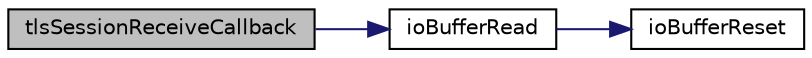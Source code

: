 digraph "tlsSessionReceiveCallback"
{
 // LATEX_PDF_SIZE
  edge [fontname="Helvetica",fontsize="10",labelfontname="Helvetica",labelfontsize="10"];
  node [fontname="Helvetica",fontsize="10",shape=record];
  rankdir="LR";
  Node1 [label="tlsSessionReceiveCallback",height=0.2,width=0.4,color="black", fillcolor="grey75", style="filled", fontcolor="black",tooltip=" "];
  Node1 -> Node2 [color="midnightblue",fontsize="10",style="solid",fontname="Helvetica"];
  Node2 [label="ioBufferRead",height=0.2,width=0.4,color="black", fillcolor="white", style="filled",URL="$IOBuffer_8c.html#a843a7453279a2960b0dda4d7d7afa45e",tooltip=" "];
  Node2 -> Node3 [color="midnightblue",fontsize="10",style="solid",fontname="Helvetica"];
  Node3 [label="ioBufferReset",height=0.2,width=0.4,color="black", fillcolor="white", style="filled",URL="$IOBuffer_8c.html#a04baed52cfc34b413a5dd087bf197c06",tooltip=" "];
}
